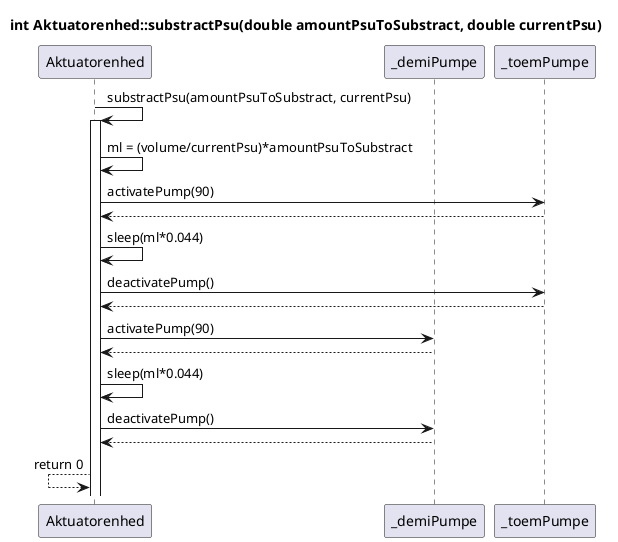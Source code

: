 @startuml SD_AE_substractPsu

Participant Aktuatorenhed as ae
participant "_demiPumpe" as dp
participant "_toemPumpe" as tp
title int Aktuatorenhed::substractPsu(double amountPsuToSubstract, double currentPsu)


        ae -> ae : substractPsu(amountPsuToSubstract, currentPsu)
        activate ae
            ae -> ae : ml = (volume/currentPsu)*amountPsuToSubstract
            ae -> tp : activatePump(90)
            ae <-- tp
            ae -> ae : sleep(ml*0.044)
            ae -> tp : deactivatePump()
            ae <-- tp
            ae -> dp : activatePump(90)
            ae <-- dp
            ae -> ae : sleep(ml*0.044)

            ae -> dp : deactivatePump()
            ae <-- dp
            ae <-- ae : return 0
     

@enduml